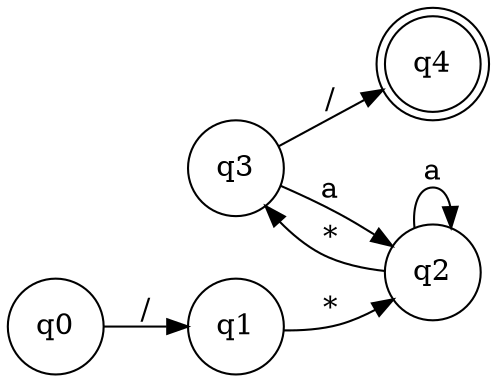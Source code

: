 digraph Es1Comma7_Dot{
rankdir=LR;
node [shape = doublecircle];
q4;
node [shape = circle];
q2 -> q2 [ label = "a" ];
q3 -> q4 [ label = "/" ];
q3 -> q2 [ label = "a" ];
q1 -> q2 [ label = "*" ];
q0 -> q1 [ label = "/" ];
q2 -> q3 [ label = "*" ];
}
